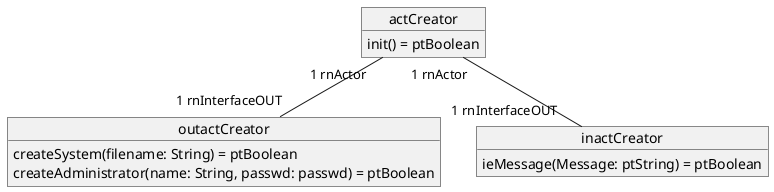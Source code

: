 @startuml
object "actCreator" as A1
object "outactCreator" as A2
object "inactCreator" as A3

A1 "1 rnActor" -- "1 rnInterfaceOUT" A2
A1 "1 rnActor" -- "1 rnInterfaceOUT" A3

A1 : init() = ptBoolean

A2 : createSystem(filename: String) = ptBoolean
A2 : createAdministrator(name: String, passwd: passwd) = ptBoolean

A3 : ieMessage(Message: ptString) = ptBoolean
@enduml
